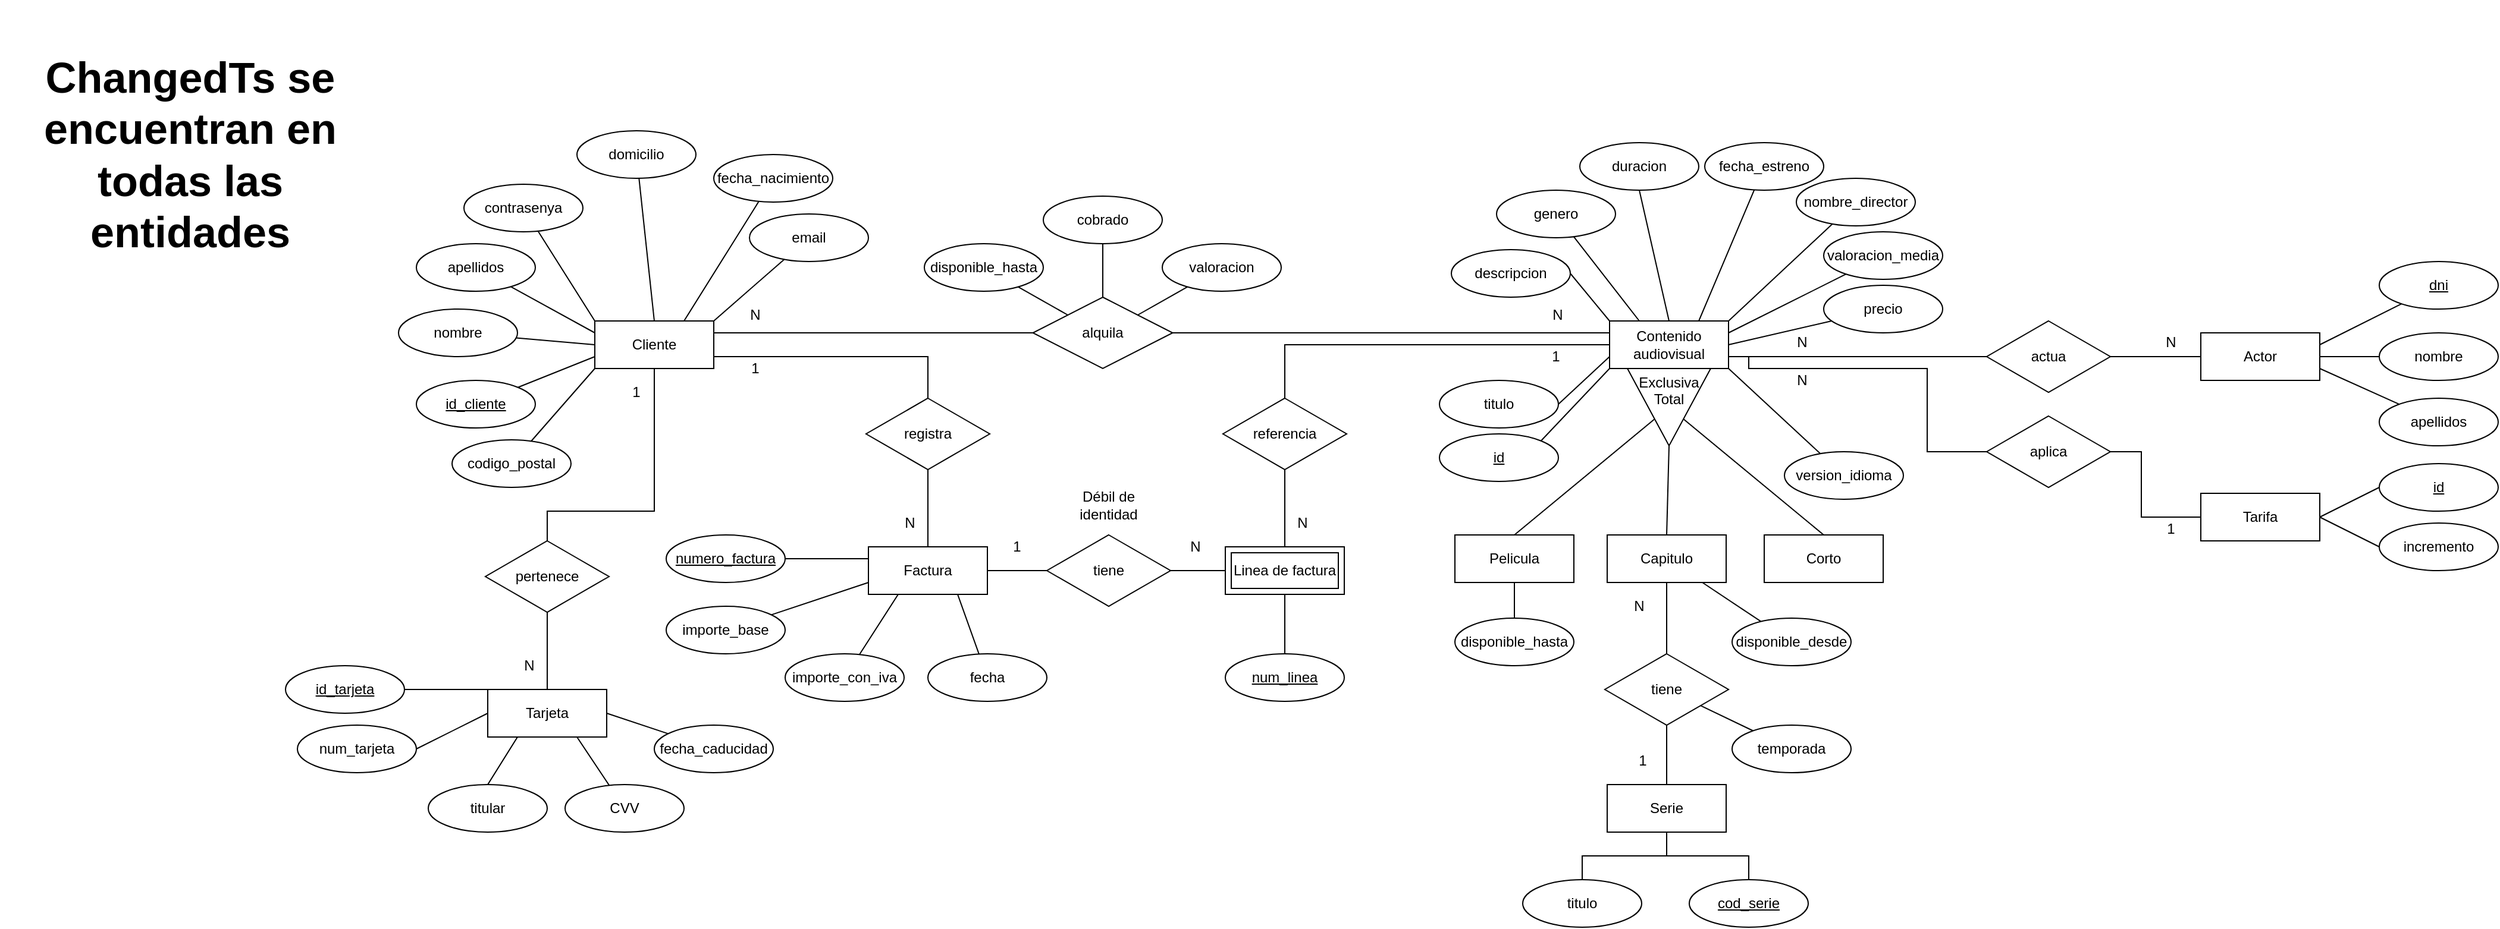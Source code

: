 <mxfile version="24.4.4" type="device">
  <diagram id="R2lEEEUBdFMjLlhIrx00" name="Page-1">
    <mxGraphModel dx="2814" dy="1702" grid="1" gridSize="10" guides="1" tooltips="1" connect="1" arrows="1" fold="1" page="1" pageScale="1" pageWidth="850" pageHeight="1100" math="0" shadow="0" extFonts="Permanent Marker^https://fonts.googleapis.com/css?family=Permanent+Marker">
      <root>
        <mxCell id="0" />
        <mxCell id="1" parent="0" />
        <mxCell id="cwMv2yj0uLY75fUcJ7-9-24" style="edgeStyle=orthogonalEdgeStyle;rounded=0;orthogonalLoop=1;jettySize=auto;html=1;entryX=0.5;entryY=0;entryDx=0;entryDy=0;exitX=0;exitY=0.5;exitDx=0;exitDy=0;endArrow=none;endFill=0;" parent="1" source="MZahAP7ZjcBy5LVu-B12-1" target="xNMmBcrmGtZUjo-tdzeP-43" edge="1">
          <mxGeometry relative="1" as="geometry">
            <Array as="points">
              <mxPoint x="80" y="240" />
              <mxPoint x="80" y="285" />
            </Array>
            <mxPoint y="275" as="targetPoint" />
          </mxGeometry>
        </mxCell>
        <mxCell id="MZahAP7ZjcBy5LVu-B12-1" value="Contenido audiovisual" style="whiteSpace=wrap;html=1;align=center;" parent="1" vertex="1">
          <mxGeometry x="353" y="220" width="100" height="40" as="geometry" />
        </mxCell>
        <mxCell id="xNMmBcrmGtZUjo-tdzeP-3" style="rounded=0;orthogonalLoop=1;jettySize=auto;html=1;exitX=1;exitY=0;exitDx=0;exitDy=0;entryX=0;entryY=1;entryDx=0;entryDy=0;endArrow=none;endFill=0;" parent="1" source="MZahAP7ZjcBy5LVu-B12-2" target="MZahAP7ZjcBy5LVu-B12-1" edge="1">
          <mxGeometry relative="1" as="geometry" />
        </mxCell>
        <mxCell id="MZahAP7ZjcBy5LVu-B12-2" value="&lt;div&gt;id&lt;/div&gt;" style="ellipse;whiteSpace=wrap;html=1;align=center;fontStyle=4;" parent="1" vertex="1">
          <mxGeometry x="210" y="315" width="100" height="40" as="geometry" />
        </mxCell>
        <mxCell id="xNMmBcrmGtZUjo-tdzeP-5" style="rounded=0;orthogonalLoop=1;jettySize=auto;html=1;entryX=0;entryY=0;entryDx=0;entryDy=0;endArrow=none;endFill=0;exitX=1;exitY=0.5;exitDx=0;exitDy=0;" parent="1" source="MZahAP7ZjcBy5LVu-B12-3" target="MZahAP7ZjcBy5LVu-B12-1" edge="1">
          <mxGeometry relative="1" as="geometry" />
        </mxCell>
        <mxCell id="MZahAP7ZjcBy5LVu-B12-3" value="descripcion" style="ellipse;whiteSpace=wrap;html=1;align=center;" parent="1" vertex="1">
          <mxGeometry x="220" y="160" width="100" height="40" as="geometry" />
        </mxCell>
        <mxCell id="xNMmBcrmGtZUjo-tdzeP-12" style="rounded=0;orthogonalLoop=1;jettySize=auto;html=1;entryX=1;entryY=0.5;entryDx=0;entryDy=0;endArrow=none;endFill=0;" parent="1" source="MZahAP7ZjcBy5LVu-B12-4" target="MZahAP7ZjcBy5LVu-B12-1" edge="1">
          <mxGeometry relative="1" as="geometry" />
        </mxCell>
        <mxCell id="MZahAP7ZjcBy5LVu-B12-4" value="precio" style="ellipse;whiteSpace=wrap;html=1;align=center;" parent="1" vertex="1">
          <mxGeometry x="533" y="190" width="100" height="40" as="geometry" />
        </mxCell>
        <mxCell id="xNMmBcrmGtZUjo-tdzeP-10" style="rounded=0;orthogonalLoop=1;jettySize=auto;html=1;endArrow=none;endFill=0;entryX=1;entryY=0;entryDx=0;entryDy=0;" parent="1" source="MZahAP7ZjcBy5LVu-B12-5" target="MZahAP7ZjcBy5LVu-B12-1" edge="1">
          <mxGeometry relative="1" as="geometry">
            <mxPoint x="480" y="210" as="targetPoint" />
          </mxGeometry>
        </mxCell>
        <mxCell id="MZahAP7ZjcBy5LVu-B12-5" value="nombre_director" style="ellipse;whiteSpace=wrap;html=1;align=center;" parent="1" vertex="1">
          <mxGeometry x="510" y="100" width="100" height="40" as="geometry" />
        </mxCell>
        <mxCell id="xNMmBcrmGtZUjo-tdzeP-6" style="rounded=0;orthogonalLoop=1;jettySize=auto;html=1;entryX=0.25;entryY=0;entryDx=0;entryDy=0;endArrow=none;endFill=0;" parent="1" source="MZahAP7ZjcBy5LVu-B12-6" target="MZahAP7ZjcBy5LVu-B12-1" edge="1">
          <mxGeometry relative="1" as="geometry" />
        </mxCell>
        <mxCell id="MZahAP7ZjcBy5LVu-B12-6" value="genero" style="ellipse;whiteSpace=wrap;html=1;align=center;" parent="1" vertex="1">
          <mxGeometry x="258" y="110" width="100" height="40" as="geometry" />
        </mxCell>
        <mxCell id="xNMmBcrmGtZUjo-tdzeP-7" style="rounded=0;orthogonalLoop=1;jettySize=auto;html=1;entryX=0.5;entryY=0;entryDx=0;entryDy=0;endArrow=none;endFill=0;exitX=0.5;exitY=1;exitDx=0;exitDy=0;" parent="1" source="MZahAP7ZjcBy5LVu-B12-7" target="MZahAP7ZjcBy5LVu-B12-1" edge="1">
          <mxGeometry relative="1" as="geometry" />
        </mxCell>
        <mxCell id="MZahAP7ZjcBy5LVu-B12-7" value="duracion" style="ellipse;whiteSpace=wrap;html=1;align=center;" parent="1" vertex="1">
          <mxGeometry x="328" y="70" width="100" height="40" as="geometry" />
        </mxCell>
        <mxCell id="xNMmBcrmGtZUjo-tdzeP-8" style="rounded=0;orthogonalLoop=1;jettySize=auto;html=1;entryX=0.75;entryY=0;entryDx=0;entryDy=0;endArrow=none;endFill=0;" parent="1" source="MZahAP7ZjcBy5LVu-B12-8" target="MZahAP7ZjcBy5LVu-B12-1" edge="1">
          <mxGeometry relative="1" as="geometry" />
        </mxCell>
        <mxCell id="MZahAP7ZjcBy5LVu-B12-8" value="&lt;div&gt;fecha_estreno&lt;/div&gt;" style="ellipse;whiteSpace=wrap;html=1;align=center;" parent="1" vertex="1">
          <mxGeometry x="433" y="70" width="100" height="40" as="geometry" />
        </mxCell>
        <mxCell id="xNMmBcrmGtZUjo-tdzeP-11" style="rounded=0;orthogonalLoop=1;jettySize=auto;html=1;entryX=1;entryY=0.25;entryDx=0;entryDy=0;endArrow=none;endFill=0;" parent="1" source="MZahAP7ZjcBy5LVu-B12-9" target="MZahAP7ZjcBy5LVu-B12-1" edge="1">
          <mxGeometry relative="1" as="geometry" />
        </mxCell>
        <mxCell id="MZahAP7ZjcBy5LVu-B12-9" value="valoracion_media" style="ellipse;whiteSpace=wrap;html=1;align=center;" parent="1" vertex="1">
          <mxGeometry x="533" y="145" width="100" height="40" as="geometry" />
        </mxCell>
        <mxCell id="MZahAP7ZjcBy5LVu-B12-31" value="&lt;div&gt;Pelicula&lt;/div&gt;" style="whiteSpace=wrap;html=1;align=center;" parent="1" vertex="1">
          <mxGeometry x="223" y="400" width="100" height="40" as="geometry" />
        </mxCell>
        <mxCell id="MZahAP7ZjcBy5LVu-B12-33" value="&lt;div&gt;Corto&lt;/div&gt;" style="whiteSpace=wrap;html=1;align=center;" parent="1" vertex="1">
          <mxGeometry x="483" y="400" width="100" height="40" as="geometry" />
        </mxCell>
        <mxCell id="MZahAP7ZjcBy5LVu-B12-38" style="rounded=0;orthogonalLoop=1;jettySize=auto;html=1;entryX=0.5;entryY=0;entryDx=0;entryDy=0;endArrow=none;endFill=0;" parent="1" source="MZahAP7ZjcBy5LVu-B12-36" target="MZahAP7ZjcBy5LVu-B12-31" edge="1">
          <mxGeometry relative="1" as="geometry" />
        </mxCell>
        <mxCell id="MZahAP7ZjcBy5LVu-B12-40" style="rounded=0;orthogonalLoop=1;jettySize=auto;html=1;entryX=0.5;entryY=0;entryDx=0;entryDy=0;endArrow=none;endFill=0;exitX=1;exitY=0.5;exitDx=0;exitDy=0;" parent="1" source="MZahAP7ZjcBy5LVu-B12-36" target="MZahAP7ZjcBy5LVu-B12-53" edge="1">
          <mxGeometry relative="1" as="geometry">
            <mxPoint x="428" y="390" as="targetPoint" />
          </mxGeometry>
        </mxCell>
        <mxCell id="MZahAP7ZjcBy5LVu-B12-36" value="&lt;div&gt;Exclusiva&lt;/div&gt;&lt;div&gt;Total&lt;/div&gt;&lt;div&gt;&lt;br&gt;&lt;/div&gt;&lt;div&gt;&lt;br&gt;&lt;/div&gt;" style="triangle;whiteSpace=wrap;html=1;rotation=0;direction=south;" parent="1" vertex="1">
          <mxGeometry x="368" y="260" width="70" height="65" as="geometry" />
        </mxCell>
        <mxCell id="MZahAP7ZjcBy5LVu-B12-39" style="rounded=0;orthogonalLoop=1;jettySize=auto;html=1;entryX=0.5;entryY=0;entryDx=0;entryDy=0;endArrow=none;endFill=0;" parent="1" source="MZahAP7ZjcBy5LVu-B12-36" target="MZahAP7ZjcBy5LVu-B12-33" edge="1">
          <mxGeometry relative="1" as="geometry" />
        </mxCell>
        <mxCell id="ZYv0RMSDHckvNxvjCgx5-7" style="edgeStyle=orthogonalEdgeStyle;rounded=0;orthogonalLoop=1;jettySize=auto;html=1;entryX=0.5;entryY=0;entryDx=0;entryDy=0;endArrow=none;endFill=0;" parent="1" source="MZahAP7ZjcBy5LVu-B12-53" target="ZYv0RMSDHckvNxvjCgx5-6" edge="1">
          <mxGeometry relative="1" as="geometry" />
        </mxCell>
        <mxCell id="MZahAP7ZjcBy5LVu-B12-53" value="&lt;div&gt;Capitulo&lt;/div&gt;" style="whiteSpace=wrap;html=1;align=center;" parent="1" vertex="1">
          <mxGeometry x="351" y="400" width="100" height="40" as="geometry" />
        </mxCell>
        <mxCell id="MZahAP7ZjcBy5LVu-B12-65" value="&lt;div&gt;disponible_hasta&lt;/div&gt;" style="ellipse;whiteSpace=wrap;html=1;align=center;" parent="1" vertex="1">
          <mxGeometry x="223" y="470" width="100" height="40" as="geometry" />
        </mxCell>
        <mxCell id="ZYv0RMSDHckvNxvjCgx5-4" style="rounded=0;orthogonalLoop=1;jettySize=auto;html=1;endArrow=none;endFill=0;" parent="1" source="MZahAP7ZjcBy5LVu-B12-66" target="MZahAP7ZjcBy5LVu-B12-53" edge="1">
          <mxGeometry relative="1" as="geometry">
            <mxPoint x="446" y="470" as="targetPoint" />
          </mxGeometry>
        </mxCell>
        <mxCell id="MZahAP7ZjcBy5LVu-B12-66" value="disponible_desde" style="ellipse;whiteSpace=wrap;html=1;align=center;" parent="1" vertex="1">
          <mxGeometry x="456" y="470" width="100" height="40" as="geometry" />
        </mxCell>
        <mxCell id="MZahAP7ZjcBy5LVu-B12-106" style="rounded=0;orthogonalLoop=1;jettySize=auto;html=1;entryX=0.5;entryY=1;entryDx=0;entryDy=0;endArrow=none;endFill=0;" parent="1" source="MZahAP7ZjcBy5LVu-B12-65" target="MZahAP7ZjcBy5LVu-B12-31" edge="1">
          <mxGeometry relative="1" as="geometry" />
        </mxCell>
        <mxCell id="xNMmBcrmGtZUjo-tdzeP-15" style="edgeStyle=orthogonalEdgeStyle;rounded=0;orthogonalLoop=1;jettySize=auto;html=1;entryX=1;entryY=0.75;entryDx=0;entryDy=0;endArrow=none;endFill=0;exitX=0;exitY=0.5;exitDx=0;exitDy=0;" parent="1" source="xNMmBcrmGtZUjo-tdzeP-47" target="MZahAP7ZjcBy5LVu-B12-1" edge="1">
          <mxGeometry relative="1" as="geometry" />
        </mxCell>
        <mxCell id="MZahAP7ZjcBy5LVu-B12-112" value="&lt;div&gt;Actor&lt;br&gt;&lt;/div&gt;" style="whiteSpace=wrap;html=1;align=center;" parent="1" vertex="1">
          <mxGeometry x="850" y="230" width="100" height="40" as="geometry" />
        </mxCell>
        <mxCell id="MZahAP7ZjcBy5LVu-B12-113" value="dni" style="ellipse;whiteSpace=wrap;html=1;align=center;fontStyle=4;" parent="1" vertex="1">
          <mxGeometry x="1000" y="170" width="100" height="40" as="geometry" />
        </mxCell>
        <mxCell id="MZahAP7ZjcBy5LVu-B12-114" value="nombre" style="ellipse;whiteSpace=wrap;html=1;align=center;" parent="1" vertex="1">
          <mxGeometry x="1000" y="230" width="100" height="40" as="geometry" />
        </mxCell>
        <mxCell id="MZahAP7ZjcBy5LVu-B12-115" style="rounded=0;orthogonalLoop=1;jettySize=auto;html=1;entryX=1;entryY=0.75;entryDx=0;entryDy=0;endArrow=none;endFill=0;" parent="1" source="MZahAP7ZjcBy5LVu-B12-116" target="MZahAP7ZjcBy5LVu-B12-112" edge="1">
          <mxGeometry relative="1" as="geometry" />
        </mxCell>
        <mxCell id="MZahAP7ZjcBy5LVu-B12-116" value="&lt;div&gt;apellidos&lt;/div&gt;" style="ellipse;whiteSpace=wrap;html=1;align=center;" parent="1" vertex="1">
          <mxGeometry x="1000" y="285" width="100" height="40" as="geometry" />
        </mxCell>
        <mxCell id="MZahAP7ZjcBy5LVu-B12-117" style="rounded=0;orthogonalLoop=1;jettySize=auto;html=1;entryX=1;entryY=0.25;entryDx=0;entryDy=0;endArrow=none;endFill=0;" parent="1" source="MZahAP7ZjcBy5LVu-B12-113" target="MZahAP7ZjcBy5LVu-B12-112" edge="1">
          <mxGeometry relative="1" as="geometry" />
        </mxCell>
        <mxCell id="MZahAP7ZjcBy5LVu-B12-118" style="rounded=0;orthogonalLoop=1;jettySize=auto;html=1;entryX=1;entryY=0.5;entryDx=0;entryDy=0;endArrow=none;endFill=0;" parent="1" source="MZahAP7ZjcBy5LVu-B12-114" target="MZahAP7ZjcBy5LVu-B12-112" edge="1">
          <mxGeometry relative="1" as="geometry" />
        </mxCell>
        <mxCell id="xNMmBcrmGtZUjo-tdzeP-31" style="edgeStyle=orthogonalEdgeStyle;rounded=0;orthogonalLoop=1;jettySize=auto;html=1;entryX=0;entryY=0.5;entryDx=0;entryDy=0;endArrow=none;endFill=0;" parent="1" source="MZahAP7ZjcBy5LVu-B12-120" target="xNMmBcrmGtZUjo-tdzeP-33" edge="1">
          <mxGeometry relative="1" as="geometry">
            <mxPoint x="-2.5" y="430" as="targetPoint" />
          </mxGeometry>
        </mxCell>
        <mxCell id="MZahAP7ZjcBy5LVu-B12-120" value="&lt;div&gt;Factura&lt;/div&gt;" style="whiteSpace=wrap;html=1;align=center;" parent="1" vertex="1">
          <mxGeometry x="-270" y="410" width="100" height="40" as="geometry" />
        </mxCell>
        <mxCell id="MZahAP7ZjcBy5LVu-B12-121" value="&lt;div&gt;numero_factura&lt;/div&gt;" style="ellipse;whiteSpace=wrap;html=1;align=center;fontStyle=4;" parent="1" vertex="1">
          <mxGeometry x="-440" y="400" width="100" height="40" as="geometry" />
        </mxCell>
        <mxCell id="MZahAP7ZjcBy5LVu-B12-122" value="fecha" style="ellipse;whiteSpace=wrap;html=1;align=center;" parent="1" vertex="1">
          <mxGeometry x="-220" y="500" width="100" height="40" as="geometry" />
        </mxCell>
        <mxCell id="MZahAP7ZjcBy5LVu-B12-127" style="rounded=0;orthogonalLoop=1;jettySize=auto;html=1;entryX=0.5;entryY=1;entryDx=0;entryDy=0;endArrow=none;endFill=0;" parent="1" source="MZahAP7ZjcBy5LVu-B12-128" target="xNMmBcrmGtZUjo-tdzeP-32" edge="1">
          <mxGeometry relative="1" as="geometry">
            <mxPoint x="80" y="450" as="targetPoint" />
          </mxGeometry>
        </mxCell>
        <mxCell id="MZahAP7ZjcBy5LVu-B12-128" value="&lt;div&gt;num_linea&lt;/div&gt;" style="ellipse;whiteSpace=wrap;html=1;align=center;fontStyle=4;" parent="1" vertex="1">
          <mxGeometry x="30" y="500" width="100" height="40" as="geometry" />
        </mxCell>
        <mxCell id="MZahAP7ZjcBy5LVu-B12-129" style="rounded=0;orthogonalLoop=1;jettySize=auto;html=1;entryX=0;entryY=0.25;entryDx=0;entryDy=0;endArrow=none;endFill=0;" parent="1" source="MZahAP7ZjcBy5LVu-B12-121" target="MZahAP7ZjcBy5LVu-B12-120" edge="1">
          <mxGeometry relative="1" as="geometry" />
        </mxCell>
        <mxCell id="MZahAP7ZjcBy5LVu-B12-130" style="rounded=0;orthogonalLoop=1;jettySize=auto;html=1;entryX=0.75;entryY=1;entryDx=0;entryDy=0;endArrow=none;endFill=0;" parent="1" source="MZahAP7ZjcBy5LVu-B12-122" target="MZahAP7ZjcBy5LVu-B12-120" edge="1">
          <mxGeometry relative="1" as="geometry" />
        </mxCell>
        <mxCell id="xNMmBcrmGtZUjo-tdzeP-38" style="edgeStyle=orthogonalEdgeStyle;rounded=0;orthogonalLoop=1;jettySize=auto;html=1;exitX=1;exitY=0.75;exitDx=0;exitDy=0;entryX=0.5;entryY=0;entryDx=0;entryDy=0;endArrow=none;endFill=0;" parent="1" source="MZahAP7ZjcBy5LVu-B12-157" target="xNMmBcrmGtZUjo-tdzeP-37" edge="1">
          <mxGeometry relative="1" as="geometry" />
        </mxCell>
        <mxCell id="MZahAP7ZjcBy5LVu-B12-157" value="&lt;div&gt;Cliente&lt;/div&gt;" style="whiteSpace=wrap;html=1;align=center;" parent="1" vertex="1">
          <mxGeometry x="-500" y="220" width="100" height="40" as="geometry" />
        </mxCell>
        <mxCell id="xNMmBcrmGtZUjo-tdzeP-26" style="rounded=0;orthogonalLoop=1;jettySize=auto;html=1;entryX=0;entryY=0.75;entryDx=0;entryDy=0;endArrow=none;endFill=0;" parent="1" source="MZahAP7ZjcBy5LVu-B12-159" target="MZahAP7ZjcBy5LVu-B12-157" edge="1">
          <mxGeometry relative="1" as="geometry" />
        </mxCell>
        <mxCell id="MZahAP7ZjcBy5LVu-B12-159" value="id_cliente" style="ellipse;whiteSpace=wrap;html=1;align=center;fontStyle=4;" parent="1" vertex="1">
          <mxGeometry x="-650" y="270" width="100" height="40" as="geometry" />
        </mxCell>
        <mxCell id="xNMmBcrmGtZUjo-tdzeP-25" style="rounded=0;orthogonalLoop=1;jettySize=auto;html=1;entryX=0;entryY=0.5;entryDx=0;entryDy=0;endArrow=none;endFill=0;" parent="1" source="MZahAP7ZjcBy5LVu-B12-161" target="MZahAP7ZjcBy5LVu-B12-157" edge="1">
          <mxGeometry relative="1" as="geometry" />
        </mxCell>
        <mxCell id="MZahAP7ZjcBy5LVu-B12-161" value="nombre" style="ellipse;whiteSpace=wrap;html=1;align=center;" parent="1" vertex="1">
          <mxGeometry x="-665" y="210" width="100" height="40" as="geometry" />
        </mxCell>
        <mxCell id="xNMmBcrmGtZUjo-tdzeP-24" style="rounded=0;orthogonalLoop=1;jettySize=auto;html=1;entryX=0;entryY=0.25;entryDx=0;entryDy=0;endArrow=none;endFill=0;" parent="1" source="MZahAP7ZjcBy5LVu-B12-163" target="MZahAP7ZjcBy5LVu-B12-157" edge="1">
          <mxGeometry relative="1" as="geometry" />
        </mxCell>
        <mxCell id="MZahAP7ZjcBy5LVu-B12-163" value="&lt;div&gt;apellidos&lt;/div&gt;" style="ellipse;whiteSpace=wrap;html=1;align=center;" parent="1" vertex="1">
          <mxGeometry x="-650" y="155" width="100" height="40" as="geometry" />
        </mxCell>
        <mxCell id="xNMmBcrmGtZUjo-tdzeP-23" style="rounded=0;orthogonalLoop=1;jettySize=auto;html=1;entryX=0;entryY=0;entryDx=0;entryDy=0;endArrow=none;endFill=0;" parent="1" source="MZahAP7ZjcBy5LVu-B12-165" target="MZahAP7ZjcBy5LVu-B12-157" edge="1">
          <mxGeometry relative="1" as="geometry" />
        </mxCell>
        <mxCell id="MZahAP7ZjcBy5LVu-B12-165" value="contrasenya" style="ellipse;whiteSpace=wrap;html=1;align=center;" parent="1" vertex="1">
          <mxGeometry x="-610" y="105" width="100" height="40" as="geometry" />
        </mxCell>
        <mxCell id="xNMmBcrmGtZUjo-tdzeP-27" style="rounded=0;orthogonalLoop=1;jettySize=auto;html=1;entryX=0;entryY=1;entryDx=0;entryDy=0;endArrow=none;endFill=0;" parent="1" source="MZahAP7ZjcBy5LVu-B12-167" target="MZahAP7ZjcBy5LVu-B12-157" edge="1">
          <mxGeometry relative="1" as="geometry" />
        </mxCell>
        <mxCell id="MZahAP7ZjcBy5LVu-B12-167" value="&lt;div&gt;codigo_postal&lt;/div&gt;" style="ellipse;whiteSpace=wrap;html=1;align=center;" parent="1" vertex="1">
          <mxGeometry x="-620" y="320" width="100" height="40" as="geometry" />
        </mxCell>
        <mxCell id="xNMmBcrmGtZUjo-tdzeP-21" style="rounded=0;orthogonalLoop=1;jettySize=auto;html=1;entryX=0.5;entryY=0;entryDx=0;entryDy=0;endArrow=none;endFill=0;" parent="1" source="MZahAP7ZjcBy5LVu-B12-169" target="MZahAP7ZjcBy5LVu-B12-157" edge="1">
          <mxGeometry relative="1" as="geometry" />
        </mxCell>
        <mxCell id="MZahAP7ZjcBy5LVu-B12-169" value="domicilio" style="ellipse;whiteSpace=wrap;html=1;align=center;" parent="1" vertex="1">
          <mxGeometry x="-515" y="60" width="100" height="40" as="geometry" />
        </mxCell>
        <mxCell id="xNMmBcrmGtZUjo-tdzeP-20" style="rounded=0;orthogonalLoop=1;jettySize=auto;html=1;entryX=0.75;entryY=0;entryDx=0;entryDy=0;endArrow=none;endFill=0;" parent="1" source="MZahAP7ZjcBy5LVu-B12-171" target="MZahAP7ZjcBy5LVu-B12-157" edge="1">
          <mxGeometry relative="1" as="geometry" />
        </mxCell>
        <mxCell id="MZahAP7ZjcBy5LVu-B12-171" value="fecha_nacimiento" style="ellipse;whiteSpace=wrap;html=1;align=center;" parent="1" vertex="1">
          <mxGeometry x="-400" y="80" width="100" height="40" as="geometry" />
        </mxCell>
        <mxCell id="MZahAP7ZjcBy5LVu-B12-172" value="email" style="ellipse;whiteSpace=wrap;html=1;align=center;" parent="1" vertex="1">
          <mxGeometry x="-370" y="130" width="100" height="40" as="geometry" />
        </mxCell>
        <mxCell id="MZahAP7ZjcBy5LVu-B12-175" style="rounded=0;orthogonalLoop=1;jettySize=auto;html=1;entryX=1;entryY=0;entryDx=0;entryDy=0;endArrow=none;endFill=0;" parent="1" source="MZahAP7ZjcBy5LVu-B12-172" target="MZahAP7ZjcBy5LVu-B12-157" edge="1">
          <mxGeometry relative="1" as="geometry" />
        </mxCell>
        <mxCell id="MZahAP7ZjcBy5LVu-B12-177" style="edgeStyle=orthogonalEdgeStyle;rounded=0;orthogonalLoop=1;jettySize=auto;html=1;entryX=0;entryY=0.25;entryDx=0;entryDy=0;endArrow=none;endFill=0;" parent="1" source="MZahAP7ZjcBy5LVu-B12-176" target="MZahAP7ZjcBy5LVu-B12-1" edge="1">
          <mxGeometry relative="1" as="geometry" />
        </mxCell>
        <mxCell id="MZahAP7ZjcBy5LVu-B12-178" style="edgeStyle=orthogonalEdgeStyle;rounded=0;orthogonalLoop=1;jettySize=auto;html=1;entryX=1;entryY=0.25;entryDx=0;entryDy=0;endArrow=none;endFill=0;exitX=0;exitY=0.5;exitDx=0;exitDy=0;" parent="1" source="MZahAP7ZjcBy5LVu-B12-176" target="MZahAP7ZjcBy5LVu-B12-157" edge="1">
          <mxGeometry relative="1" as="geometry">
            <Array as="points">
              <mxPoint x="-300" y="230" />
              <mxPoint x="-300" y="230" />
            </Array>
          </mxGeometry>
        </mxCell>
        <mxCell id="MZahAP7ZjcBy5LVu-B12-176" value="alquila" style="shape=rhombus;perimeter=rhombusPerimeter;whiteSpace=wrap;html=1;align=center;" parent="1" vertex="1">
          <mxGeometry x="-131.75" y="200" width="117.5" height="60" as="geometry" />
        </mxCell>
        <mxCell id="xNMmBcrmGtZUjo-tdzeP-4" style="rounded=0;orthogonalLoop=1;jettySize=auto;html=1;entryX=0;entryY=0.75;entryDx=0;entryDy=0;endArrow=none;endFill=0;exitX=1;exitY=0.5;exitDx=0;exitDy=0;" parent="1" source="ZYv0RMSDHckvNxvjCgx5-2" target="MZahAP7ZjcBy5LVu-B12-1" edge="1">
          <mxGeometry relative="1" as="geometry" />
        </mxCell>
        <mxCell id="ZYv0RMSDHckvNxvjCgx5-2" value="titulo" style="ellipse;whiteSpace=wrap;html=1;align=center;" parent="1" vertex="1">
          <mxGeometry x="210" y="270" width="100" height="40" as="geometry" />
        </mxCell>
        <mxCell id="ZYv0RMSDHckvNxvjCgx5-8" style="edgeStyle=orthogonalEdgeStyle;rounded=0;orthogonalLoop=1;jettySize=auto;html=1;entryX=0.5;entryY=1;entryDx=0;entryDy=0;endArrow=none;endFill=0;" parent="1" source="ZYv0RMSDHckvNxvjCgx5-5" target="ZYv0RMSDHckvNxvjCgx5-6" edge="1">
          <mxGeometry relative="1" as="geometry" />
        </mxCell>
        <mxCell id="ZYv0RMSDHckvNxvjCgx5-5" value="Serie" style="whiteSpace=wrap;html=1;align=center;" parent="1" vertex="1">
          <mxGeometry x="351" y="610" width="100" height="40" as="geometry" />
        </mxCell>
        <mxCell id="ZYv0RMSDHckvNxvjCgx5-6" value="tiene" style="shape=rhombus;perimeter=rhombusPerimeter;whiteSpace=wrap;html=1;align=center;" parent="1" vertex="1">
          <mxGeometry x="349" y="500" width="104" height="60" as="geometry" />
        </mxCell>
        <mxCell id="ZYv0RMSDHckvNxvjCgx5-10" style="rounded=0;orthogonalLoop=1;jettySize=auto;html=1;endArrow=none;endFill=0;" parent="1" source="ZYv0RMSDHckvNxvjCgx5-9" target="ZYv0RMSDHckvNxvjCgx5-6" edge="1">
          <mxGeometry relative="1" as="geometry" />
        </mxCell>
        <mxCell id="ZYv0RMSDHckvNxvjCgx5-9" value="temporada" style="ellipse;whiteSpace=wrap;html=1;align=center;" parent="1" vertex="1">
          <mxGeometry x="456" y="560" width="100" height="40" as="geometry" />
        </mxCell>
        <mxCell id="ZYv0RMSDHckvNxvjCgx5-13" style="edgeStyle=orthogonalEdgeStyle;rounded=0;orthogonalLoop=1;jettySize=auto;html=1;entryX=0.5;entryY=1;entryDx=0;entryDy=0;endArrow=none;endFill=0;" parent="1" source="ZYv0RMSDHckvNxvjCgx5-12" target="ZYv0RMSDHckvNxvjCgx5-5" edge="1">
          <mxGeometry relative="1" as="geometry" />
        </mxCell>
        <mxCell id="ZYv0RMSDHckvNxvjCgx5-12" value="cod_serie" style="ellipse;whiteSpace=wrap;html=1;align=center;fontStyle=4;" parent="1" vertex="1">
          <mxGeometry x="420" y="690" width="100" height="40" as="geometry" />
        </mxCell>
        <mxCell id="ZYv0RMSDHckvNxvjCgx5-18" value="&lt;font style=&quot;font-size: 36px;&quot;&gt;&lt;b&gt;ChangedTs se encuentran en todas las entidades&lt;/b&gt;&lt;/font&gt;" style="text;html=1;align=center;verticalAlign=middle;whiteSpace=wrap;rounded=0;" parent="1" vertex="1">
          <mxGeometry x="-1000" y="-50" width="320" height="260" as="geometry" />
        </mxCell>
        <mxCell id="ZYv0RMSDHckvNxvjCgx5-19" value="N" style="text;html=1;align=center;verticalAlign=middle;whiteSpace=wrap;rounded=0;" parent="1" vertex="1">
          <mxGeometry x="-380" y="202.5" width="30" height="25" as="geometry" />
        </mxCell>
        <mxCell id="ZYv0RMSDHckvNxvjCgx5-20" value="N" style="text;html=1;align=center;verticalAlign=middle;whiteSpace=wrap;rounded=0;movable=1;resizable=1;rotatable=1;deletable=1;editable=1;locked=0;connectable=1;" parent="1" vertex="1">
          <mxGeometry x="296" y="200" width="27" height="30" as="geometry" />
        </mxCell>
        <mxCell id="cwMv2yj0uLY75fUcJ7-9-5" style="rounded=0;orthogonalLoop=1;jettySize=auto;html=1;entryX=0;entryY=0.75;entryDx=0;entryDy=0;endArrow=none;endFill=0;" parent="1" source="cwMv2yj0uLY75fUcJ7-9-2" target="MZahAP7ZjcBy5LVu-B12-120" edge="1">
          <mxGeometry relative="1" as="geometry" />
        </mxCell>
        <mxCell id="cwMv2yj0uLY75fUcJ7-9-2" value="importe_base" style="ellipse;whiteSpace=wrap;html=1;align=center;" parent="1" vertex="1">
          <mxGeometry x="-440" y="460" width="100" height="40" as="geometry" />
        </mxCell>
        <mxCell id="cwMv2yj0uLY75fUcJ7-9-6" style="rounded=0;orthogonalLoop=1;jettySize=auto;html=1;entryX=0.25;entryY=1;entryDx=0;entryDy=0;endArrow=none;endFill=0;" parent="1" source="cwMv2yj0uLY75fUcJ7-9-4" target="MZahAP7ZjcBy5LVu-B12-120" edge="1">
          <mxGeometry relative="1" as="geometry" />
        </mxCell>
        <mxCell id="cwMv2yj0uLY75fUcJ7-9-4" value="importe_con_iva" style="ellipse;whiteSpace=wrap;html=1;align=center;" parent="1" vertex="1">
          <mxGeometry x="-340" y="500" width="100" height="40" as="geometry" />
        </mxCell>
        <mxCell id="cwMv2yj0uLY75fUcJ7-9-9" value="cobrado" style="ellipse;whiteSpace=wrap;html=1;align=center;" parent="1" vertex="1">
          <mxGeometry x="-123.0" y="115" width="100" height="40" as="geometry" />
        </mxCell>
        <mxCell id="cwMv2yj0uLY75fUcJ7-9-10" style="rounded=0;orthogonalLoop=1;jettySize=auto;html=1;entryX=0.5;entryY=0;entryDx=0;entryDy=0;exitX=0.5;exitY=1;exitDx=0;exitDy=0;endArrow=none;endFill=0;" parent="1" source="cwMv2yj0uLY75fUcJ7-9-9" target="MZahAP7ZjcBy5LVu-B12-176" edge="1">
          <mxGeometry relative="1" as="geometry" />
        </mxCell>
        <mxCell id="cwMv2yj0uLY75fUcJ7-9-12" style="rounded=0;orthogonalLoop=1;jettySize=auto;html=1;entryX=1;entryY=0;entryDx=0;entryDy=0;endArrow=none;endFill=0;" parent="1" source="cwMv2yj0uLY75fUcJ7-9-11" target="MZahAP7ZjcBy5LVu-B12-176" edge="1">
          <mxGeometry relative="1" as="geometry" />
        </mxCell>
        <mxCell id="cwMv2yj0uLY75fUcJ7-9-11" value="valoracion" style="ellipse;whiteSpace=wrap;html=1;align=center;" parent="1" vertex="1">
          <mxGeometry x="-23" y="155" width="100" height="40" as="geometry" />
        </mxCell>
        <mxCell id="cwMv2yj0uLY75fUcJ7-9-17" value="N" style="text;html=1;align=center;verticalAlign=middle;whiteSpace=wrap;rounded=0;" parent="1" vertex="1">
          <mxGeometry x="363" y="450" width="30" height="20" as="geometry" />
        </mxCell>
        <mxCell id="cwMv2yj0uLY75fUcJ7-9-18" value="1" style="text;html=1;align=center;verticalAlign=middle;whiteSpace=wrap;rounded=0;" parent="1" vertex="1">
          <mxGeometry x="366" y="580" width="30" height="20" as="geometry" />
        </mxCell>
        <mxCell id="V4MKUyst3g-tXD8fQZPd-3" value="1" style="text;html=1;align=center;verticalAlign=middle;whiteSpace=wrap;rounded=0;" parent="1" vertex="1">
          <mxGeometry x="293" y="235" width="30" height="30" as="geometry" />
        </mxCell>
        <mxCell id="xNMmBcrmGtZUjo-tdzeP-29" style="rounded=0;orthogonalLoop=1;jettySize=auto;html=1;entryX=1;entryY=1;entryDx=0;entryDy=0;endArrow=none;endFill=0;" parent="1" source="xNMmBcrmGtZUjo-tdzeP-28" target="MZahAP7ZjcBy5LVu-B12-1" edge="1">
          <mxGeometry relative="1" as="geometry" />
        </mxCell>
        <mxCell id="xNMmBcrmGtZUjo-tdzeP-28" value="version_idioma" style="ellipse;whiteSpace=wrap;html=1;align=center;" parent="1" vertex="1">
          <mxGeometry x="500" y="330" width="100" height="40" as="geometry" />
        </mxCell>
        <mxCell id="xNMmBcrmGtZUjo-tdzeP-32" value="Linea de factura" style="shape=ext;margin=3;double=1;whiteSpace=wrap;html=1;align=center;" parent="1" vertex="1">
          <mxGeometry x="30" y="410" width="100" height="40" as="geometry" />
        </mxCell>
        <mxCell id="xNMmBcrmGtZUjo-tdzeP-34" style="edgeStyle=orthogonalEdgeStyle;rounded=0;orthogonalLoop=1;jettySize=auto;html=1;entryX=0;entryY=0.5;entryDx=0;entryDy=0;endArrow=none;endFill=0;" parent="1" source="xNMmBcrmGtZUjo-tdzeP-33" target="xNMmBcrmGtZUjo-tdzeP-32" edge="1">
          <mxGeometry relative="1" as="geometry" />
        </mxCell>
        <mxCell id="xNMmBcrmGtZUjo-tdzeP-33" value="tiene" style="shape=rhombus;perimeter=rhombusPerimeter;whiteSpace=wrap;html=1;align=center;" parent="1" vertex="1">
          <mxGeometry x="-120" y="400" width="104" height="60" as="geometry" />
        </mxCell>
        <mxCell id="xNMmBcrmGtZUjo-tdzeP-35" value="1" style="text;html=1;align=center;verticalAlign=middle;whiteSpace=wrap;rounded=0;" parent="1" vertex="1">
          <mxGeometry x="-160" y="400" width="30" height="20" as="geometry" />
        </mxCell>
        <mxCell id="xNMmBcrmGtZUjo-tdzeP-36" value="N" style="text;html=1;align=center;verticalAlign=middle;whiteSpace=wrap;rounded=0;" parent="1" vertex="1">
          <mxGeometry x="-10" y="400" width="30" height="20" as="geometry" />
        </mxCell>
        <mxCell id="xNMmBcrmGtZUjo-tdzeP-39" style="edgeStyle=orthogonalEdgeStyle;rounded=0;orthogonalLoop=1;jettySize=auto;html=1;exitX=0.5;exitY=1;exitDx=0;exitDy=0;entryX=0.5;entryY=0;entryDx=0;entryDy=0;endArrow=none;endFill=0;" parent="1" source="xNMmBcrmGtZUjo-tdzeP-37" target="MZahAP7ZjcBy5LVu-B12-120" edge="1">
          <mxGeometry relative="1" as="geometry" />
        </mxCell>
        <mxCell id="xNMmBcrmGtZUjo-tdzeP-37" value="registra" style="shape=rhombus;perimeter=rhombusPerimeter;whiteSpace=wrap;html=1;align=center;" parent="1" vertex="1">
          <mxGeometry x="-272" y="285" width="104" height="60" as="geometry" />
        </mxCell>
        <mxCell id="xNMmBcrmGtZUjo-tdzeP-40" value="N" style="text;html=1;align=center;verticalAlign=middle;whiteSpace=wrap;rounded=0;" parent="1" vertex="1">
          <mxGeometry x="-250" y="380" width="30" height="20" as="geometry" />
        </mxCell>
        <mxCell id="xNMmBcrmGtZUjo-tdzeP-41" value="1" style="text;html=1;align=center;verticalAlign=middle;whiteSpace=wrap;rounded=0;" parent="1" vertex="1">
          <mxGeometry x="-380" y="250" width="30" height="20" as="geometry" />
        </mxCell>
        <mxCell id="xNMmBcrmGtZUjo-tdzeP-44" style="edgeStyle=orthogonalEdgeStyle;rounded=0;orthogonalLoop=1;jettySize=auto;html=1;entryX=0.5;entryY=0;entryDx=0;entryDy=0;endArrow=none;endFill=0;" parent="1" source="xNMmBcrmGtZUjo-tdzeP-43" target="xNMmBcrmGtZUjo-tdzeP-32" edge="1">
          <mxGeometry relative="1" as="geometry" />
        </mxCell>
        <mxCell id="xNMmBcrmGtZUjo-tdzeP-43" value="referencia" style="shape=rhombus;perimeter=rhombusPerimeter;whiteSpace=wrap;html=1;align=center;" parent="1" vertex="1">
          <mxGeometry x="28" y="285" width="104" height="60" as="geometry" />
        </mxCell>
        <mxCell id="xNMmBcrmGtZUjo-tdzeP-45" value="N" style="text;html=1;align=center;verticalAlign=middle;whiteSpace=wrap;rounded=0;" parent="1" vertex="1">
          <mxGeometry x="80" y="380" width="30" height="20" as="geometry" />
        </mxCell>
        <mxCell id="xNMmBcrmGtZUjo-tdzeP-46" value="Débil de identidad" style="text;html=1;align=center;verticalAlign=middle;whiteSpace=wrap;rounded=0;" parent="1" vertex="1">
          <mxGeometry x="-95.12" y="360" width="54.25" height="30" as="geometry" />
        </mxCell>
        <mxCell id="xNMmBcrmGtZUjo-tdzeP-48" style="edgeStyle=orthogonalEdgeStyle;rounded=0;orthogonalLoop=1;jettySize=auto;html=1;entryX=0;entryY=0.5;entryDx=0;entryDy=0;endArrow=none;endFill=0;" parent="1" source="xNMmBcrmGtZUjo-tdzeP-47" target="MZahAP7ZjcBy5LVu-B12-112" edge="1">
          <mxGeometry relative="1" as="geometry" />
        </mxCell>
        <mxCell id="xNMmBcrmGtZUjo-tdzeP-47" value="actua" style="shape=rhombus;perimeter=rhombusPerimeter;whiteSpace=wrap;html=1;align=center;" parent="1" vertex="1">
          <mxGeometry x="670" y="220" width="104" height="60" as="geometry" />
        </mxCell>
        <mxCell id="xNMmBcrmGtZUjo-tdzeP-49" value="N" style="text;html=1;align=center;verticalAlign=middle;whiteSpace=wrap;rounded=0;" parent="1" vertex="1">
          <mxGeometry x="500" y="227.5" width="30" height="20" as="geometry" />
        </mxCell>
        <mxCell id="xNMmBcrmGtZUjo-tdzeP-50" value="N" style="text;html=1;align=center;verticalAlign=middle;whiteSpace=wrap;rounded=0;" parent="1" vertex="1">
          <mxGeometry x="810" y="227.5" width="30" height="20" as="geometry" />
        </mxCell>
        <mxCell id="xNMmBcrmGtZUjo-tdzeP-53" style="rounded=0;orthogonalLoop=1;jettySize=auto;html=1;entryX=0;entryY=0;entryDx=0;entryDy=0;endArrow=none;endFill=0;" parent="1" source="xNMmBcrmGtZUjo-tdzeP-51" target="MZahAP7ZjcBy5LVu-B12-176" edge="1">
          <mxGeometry relative="1" as="geometry" />
        </mxCell>
        <mxCell id="xNMmBcrmGtZUjo-tdzeP-51" value="disponible_hasta" style="ellipse;whiteSpace=wrap;html=1;align=center;" parent="1" vertex="1">
          <mxGeometry x="-223" y="155" width="100" height="40" as="geometry" />
        </mxCell>
        <mxCell id="xNMmBcrmGtZUjo-tdzeP-56" style="rounded=0;orthogonalLoop=1;jettySize=auto;html=1;exitX=1;exitY=0.5;exitDx=0;exitDy=0;entryX=0;entryY=0.5;entryDx=0;entryDy=0;endArrow=none;endFill=0;" parent="1" source="xNMmBcrmGtZUjo-tdzeP-54" target="xNMmBcrmGtZUjo-tdzeP-55" edge="1">
          <mxGeometry relative="1" as="geometry" />
        </mxCell>
        <mxCell id="xNMmBcrmGtZUjo-tdzeP-54" value="Tarifa" style="whiteSpace=wrap;html=1;align=center;" parent="1" vertex="1">
          <mxGeometry x="850" y="365" width="100" height="40" as="geometry" />
        </mxCell>
        <mxCell id="xNMmBcrmGtZUjo-tdzeP-55" value="incremento" style="ellipse;whiteSpace=wrap;html=1;align=center;fontStyle=0" parent="1" vertex="1">
          <mxGeometry x="1000" y="390" width="100" height="40" as="geometry" />
        </mxCell>
        <mxCell id="xNMmBcrmGtZUjo-tdzeP-58" style="edgeStyle=orthogonalEdgeStyle;rounded=0;orthogonalLoop=1;jettySize=auto;html=1;entryX=1;entryY=0.75;entryDx=0;entryDy=0;endArrow=none;endFill=0;" parent="1" source="xNMmBcrmGtZUjo-tdzeP-57" target="MZahAP7ZjcBy5LVu-B12-1" edge="1">
          <mxGeometry relative="1" as="geometry">
            <mxPoint x="600" y="280" as="targetPoint" />
            <Array as="points">
              <mxPoint x="620" y="330" />
              <mxPoint x="620" y="260" />
              <mxPoint x="470" y="260" />
              <mxPoint x="470" y="250" />
            </Array>
          </mxGeometry>
        </mxCell>
        <mxCell id="xNMmBcrmGtZUjo-tdzeP-60" style="edgeStyle=orthogonalEdgeStyle;rounded=0;orthogonalLoop=1;jettySize=auto;html=1;exitX=1;exitY=0.5;exitDx=0;exitDy=0;entryX=0;entryY=0.5;entryDx=0;entryDy=0;endArrow=none;endFill=0;" parent="1" source="xNMmBcrmGtZUjo-tdzeP-57" target="xNMmBcrmGtZUjo-tdzeP-54" edge="1">
          <mxGeometry relative="1" as="geometry">
            <Array as="points">
              <mxPoint x="800" y="330" />
              <mxPoint x="800" y="385" />
            </Array>
          </mxGeometry>
        </mxCell>
        <mxCell id="xNMmBcrmGtZUjo-tdzeP-57" value="aplica" style="shape=rhombus;perimeter=rhombusPerimeter;whiteSpace=wrap;html=1;align=center;" parent="1" vertex="1">
          <mxGeometry x="670" y="300" width="104" height="60" as="geometry" />
        </mxCell>
        <mxCell id="xNMmBcrmGtZUjo-tdzeP-59" value="N" style="text;html=1;align=center;verticalAlign=middle;whiteSpace=wrap;rounded=0;" parent="1" vertex="1">
          <mxGeometry x="500" y="260" width="30" height="20" as="geometry" />
        </mxCell>
        <mxCell id="xNMmBcrmGtZUjo-tdzeP-61" value="1" style="text;html=1;align=center;verticalAlign=middle;whiteSpace=wrap;rounded=0;" parent="1" vertex="1">
          <mxGeometry x="810" y="385" width="30" height="20" as="geometry" />
        </mxCell>
        <mxCell id="nnZnRhbB5dmyW38zv93C-2" style="rounded=0;orthogonalLoop=1;jettySize=auto;html=1;entryX=1;entryY=0.5;entryDx=0;entryDy=0;endArrow=none;endFill=0;exitX=0;exitY=0.5;exitDx=0;exitDy=0;" parent="1" source="nnZnRhbB5dmyW38zv93C-1" target="xNMmBcrmGtZUjo-tdzeP-54" edge="1">
          <mxGeometry relative="1" as="geometry" />
        </mxCell>
        <mxCell id="nnZnRhbB5dmyW38zv93C-1" value="id" style="ellipse;whiteSpace=wrap;html=1;align=center;fontStyle=4" parent="1" vertex="1">
          <mxGeometry x="1000" y="340" width="100" height="40" as="geometry" />
        </mxCell>
        <mxCell id="5-l7kHvZdcasHjzHdQ5A-1" value="Tarjeta" style="whiteSpace=wrap;html=1;align=center;" parent="1" vertex="1">
          <mxGeometry x="-590" y="530" width="100" height="40" as="geometry" />
        </mxCell>
        <mxCell id="5-l7kHvZdcasHjzHdQ5A-3" style="rounded=0;orthogonalLoop=1;jettySize=auto;html=1;entryX=0;entryY=0.5;entryDx=0;entryDy=0;endArrow=none;endFill=0;exitX=1;exitY=0.5;exitDx=0;exitDy=0;" parent="1" source="FPb-ot3ljSfMNELSXPd0-2" target="5-l7kHvZdcasHjzHdQ5A-1" edge="1">
          <mxGeometry relative="1" as="geometry">
            <mxPoint x="-642" y="567" as="sourcePoint" />
          </mxGeometry>
        </mxCell>
        <mxCell id="5-l7kHvZdcasHjzHdQ5A-4" style="rounded=0;orthogonalLoop=1;jettySize=auto;html=1;entryX=0.5;entryY=0;entryDx=0;entryDy=0;endArrow=none;endFill=0;exitX=0.5;exitY=1;exitDx=0;exitDy=0;edgeStyle=orthogonalEdgeStyle;" parent="1" source="MZahAP7ZjcBy5LVu-B12-157" target="5-l7kHvZdcasHjzHdQ5A-11" edge="1">
          <mxGeometry relative="1" as="geometry">
            <mxPoint x="-497" y="620" as="sourcePoint" />
            <Array as="points">
              <mxPoint x="-450" y="380" />
              <mxPoint x="-540" y="380" />
            </Array>
          </mxGeometry>
        </mxCell>
        <mxCell id="5-l7kHvZdcasHjzHdQ5A-5" style="rounded=0;orthogonalLoop=1;jettySize=auto;html=1;entryX=0.75;entryY=1;entryDx=0;entryDy=0;endArrow=none;endFill=0;" parent="1" source="5-l7kHvZdcasHjzHdQ5A-6" target="5-l7kHvZdcasHjzHdQ5A-1" edge="1">
          <mxGeometry relative="1" as="geometry" />
        </mxCell>
        <mxCell id="5-l7kHvZdcasHjzHdQ5A-6" value="CVV" style="ellipse;whiteSpace=wrap;html=1;align=center;" parent="1" vertex="1">
          <mxGeometry x="-525" y="610" width="100" height="40" as="geometry" />
        </mxCell>
        <mxCell id="5-l7kHvZdcasHjzHdQ5A-7" style="rounded=0;orthogonalLoop=1;jettySize=auto;html=1;entryX=0.25;entryY=1;entryDx=0;entryDy=0;endArrow=none;endFill=0;exitX=0.5;exitY=0;exitDx=0;exitDy=0;" parent="1" source="FWq8B1yGurNMjva8XPuA-1" target="5-l7kHvZdcasHjzHdQ5A-1" edge="1">
          <mxGeometry relative="1" as="geometry">
            <mxPoint x="-581.78" y="610.272" as="sourcePoint" />
          </mxGeometry>
        </mxCell>
        <mxCell id="5-l7kHvZdcasHjzHdQ5A-9" value="1" style="text;html=1;align=center;verticalAlign=middle;whiteSpace=wrap;rounded=0;" parent="1" vertex="1">
          <mxGeometry x="-480" y="270" width="30" height="20" as="geometry" />
        </mxCell>
        <mxCell id="5-l7kHvZdcasHjzHdQ5A-10" style="edgeStyle=orthogonalEdgeStyle;rounded=0;orthogonalLoop=1;jettySize=auto;html=1;exitX=0.5;exitY=1;exitDx=0;exitDy=0;entryX=0.5;entryY=0;entryDx=0;entryDy=0;endArrow=none;endFill=0;" parent="1" source="5-l7kHvZdcasHjzHdQ5A-11" target="5-l7kHvZdcasHjzHdQ5A-1" edge="1">
          <mxGeometry relative="1" as="geometry" />
        </mxCell>
        <mxCell id="5-l7kHvZdcasHjzHdQ5A-11" value="pertenece" style="shape=rhombus;perimeter=rhombusPerimeter;whiteSpace=wrap;html=1;align=center;" parent="1" vertex="1">
          <mxGeometry x="-592" y="405" width="104" height="60" as="geometry" />
        </mxCell>
        <mxCell id="5-l7kHvZdcasHjzHdQ5A-12" value="N" style="text;html=1;align=center;verticalAlign=middle;whiteSpace=wrap;rounded=0;" parent="1" vertex="1">
          <mxGeometry x="-570" y="500" width="30" height="20" as="geometry" />
        </mxCell>
        <mxCell id="5-l7kHvZdcasHjzHdQ5A-16" style="rounded=0;orthogonalLoop=1;jettySize=auto;html=1;entryX=1;entryY=0.5;entryDx=0;entryDy=0;endArrow=none;endFill=0;" parent="1" source="5-l7kHvZdcasHjzHdQ5A-13" target="5-l7kHvZdcasHjzHdQ5A-1" edge="1">
          <mxGeometry relative="1" as="geometry" />
        </mxCell>
        <mxCell id="5-l7kHvZdcasHjzHdQ5A-13" value="&lt;div&gt;fecha_caducidad&lt;/div&gt;" style="ellipse;whiteSpace=wrap;html=1;align=center;" parent="1" vertex="1">
          <mxGeometry x="-450" y="560" width="100" height="40" as="geometry" />
        </mxCell>
        <mxCell id="FWq8B1yGurNMjva8XPuA-1" value="titular" style="ellipse;whiteSpace=wrap;html=1;align=center;" parent="1" vertex="1">
          <mxGeometry x="-640" y="610" width="100" height="40" as="geometry" />
        </mxCell>
        <mxCell id="nk6RAc3MeLSXYVhckob2-1" value="titulo" style="ellipse;whiteSpace=wrap;html=1;align=center;" parent="1" vertex="1">
          <mxGeometry x="280" y="690" width="100" height="40" as="geometry" />
        </mxCell>
        <mxCell id="nk6RAc3MeLSXYVhckob2-2" value="" style="endArrow=none;html=1;rounded=0;exitX=0.5;exitY=0;exitDx=0;exitDy=0;entryX=0.5;entryY=1;entryDx=0;entryDy=0;" parent="1" source="nk6RAc3MeLSXYVhckob2-1" target="ZYv0RMSDHckvNxvjCgx5-5" edge="1">
          <mxGeometry width="50" height="50" relative="1" as="geometry">
            <mxPoint x="400" y="560" as="sourcePoint" />
            <mxPoint x="450" y="510" as="targetPoint" />
            <Array as="points">
              <mxPoint x="330" y="670" />
              <mxPoint x="401" y="670" />
            </Array>
          </mxGeometry>
        </mxCell>
        <mxCell id="FPb-ot3ljSfMNELSXPd0-1" value="id_tarjeta" style="ellipse;whiteSpace=wrap;html=1;align=center;fontStyle=4;" parent="1" vertex="1">
          <mxGeometry x="-760" y="510" width="100" height="40" as="geometry" />
        </mxCell>
        <mxCell id="FPb-ot3ljSfMNELSXPd0-2" value="num_tarjeta" style="ellipse;whiteSpace=wrap;html=1;align=center;" parent="1" vertex="1">
          <mxGeometry x="-750" y="560" width="100" height="40" as="geometry" />
        </mxCell>
        <mxCell id="FPb-ot3ljSfMNELSXPd0-3" style="rounded=0;orthogonalLoop=1;jettySize=auto;html=1;entryX=0;entryY=0;entryDx=0;entryDy=0;endArrow=none;endFill=0;exitX=1;exitY=0.5;exitDx=0;exitDy=0;" parent="1" source="FPb-ot3ljSfMNELSXPd0-1" target="5-l7kHvZdcasHjzHdQ5A-1" edge="1">
          <mxGeometry relative="1" as="geometry">
            <mxPoint x="-740" y="550" as="sourcePoint" />
            <mxPoint x="-688" y="533" as="targetPoint" />
          </mxGeometry>
        </mxCell>
      </root>
    </mxGraphModel>
  </diagram>
</mxfile>
